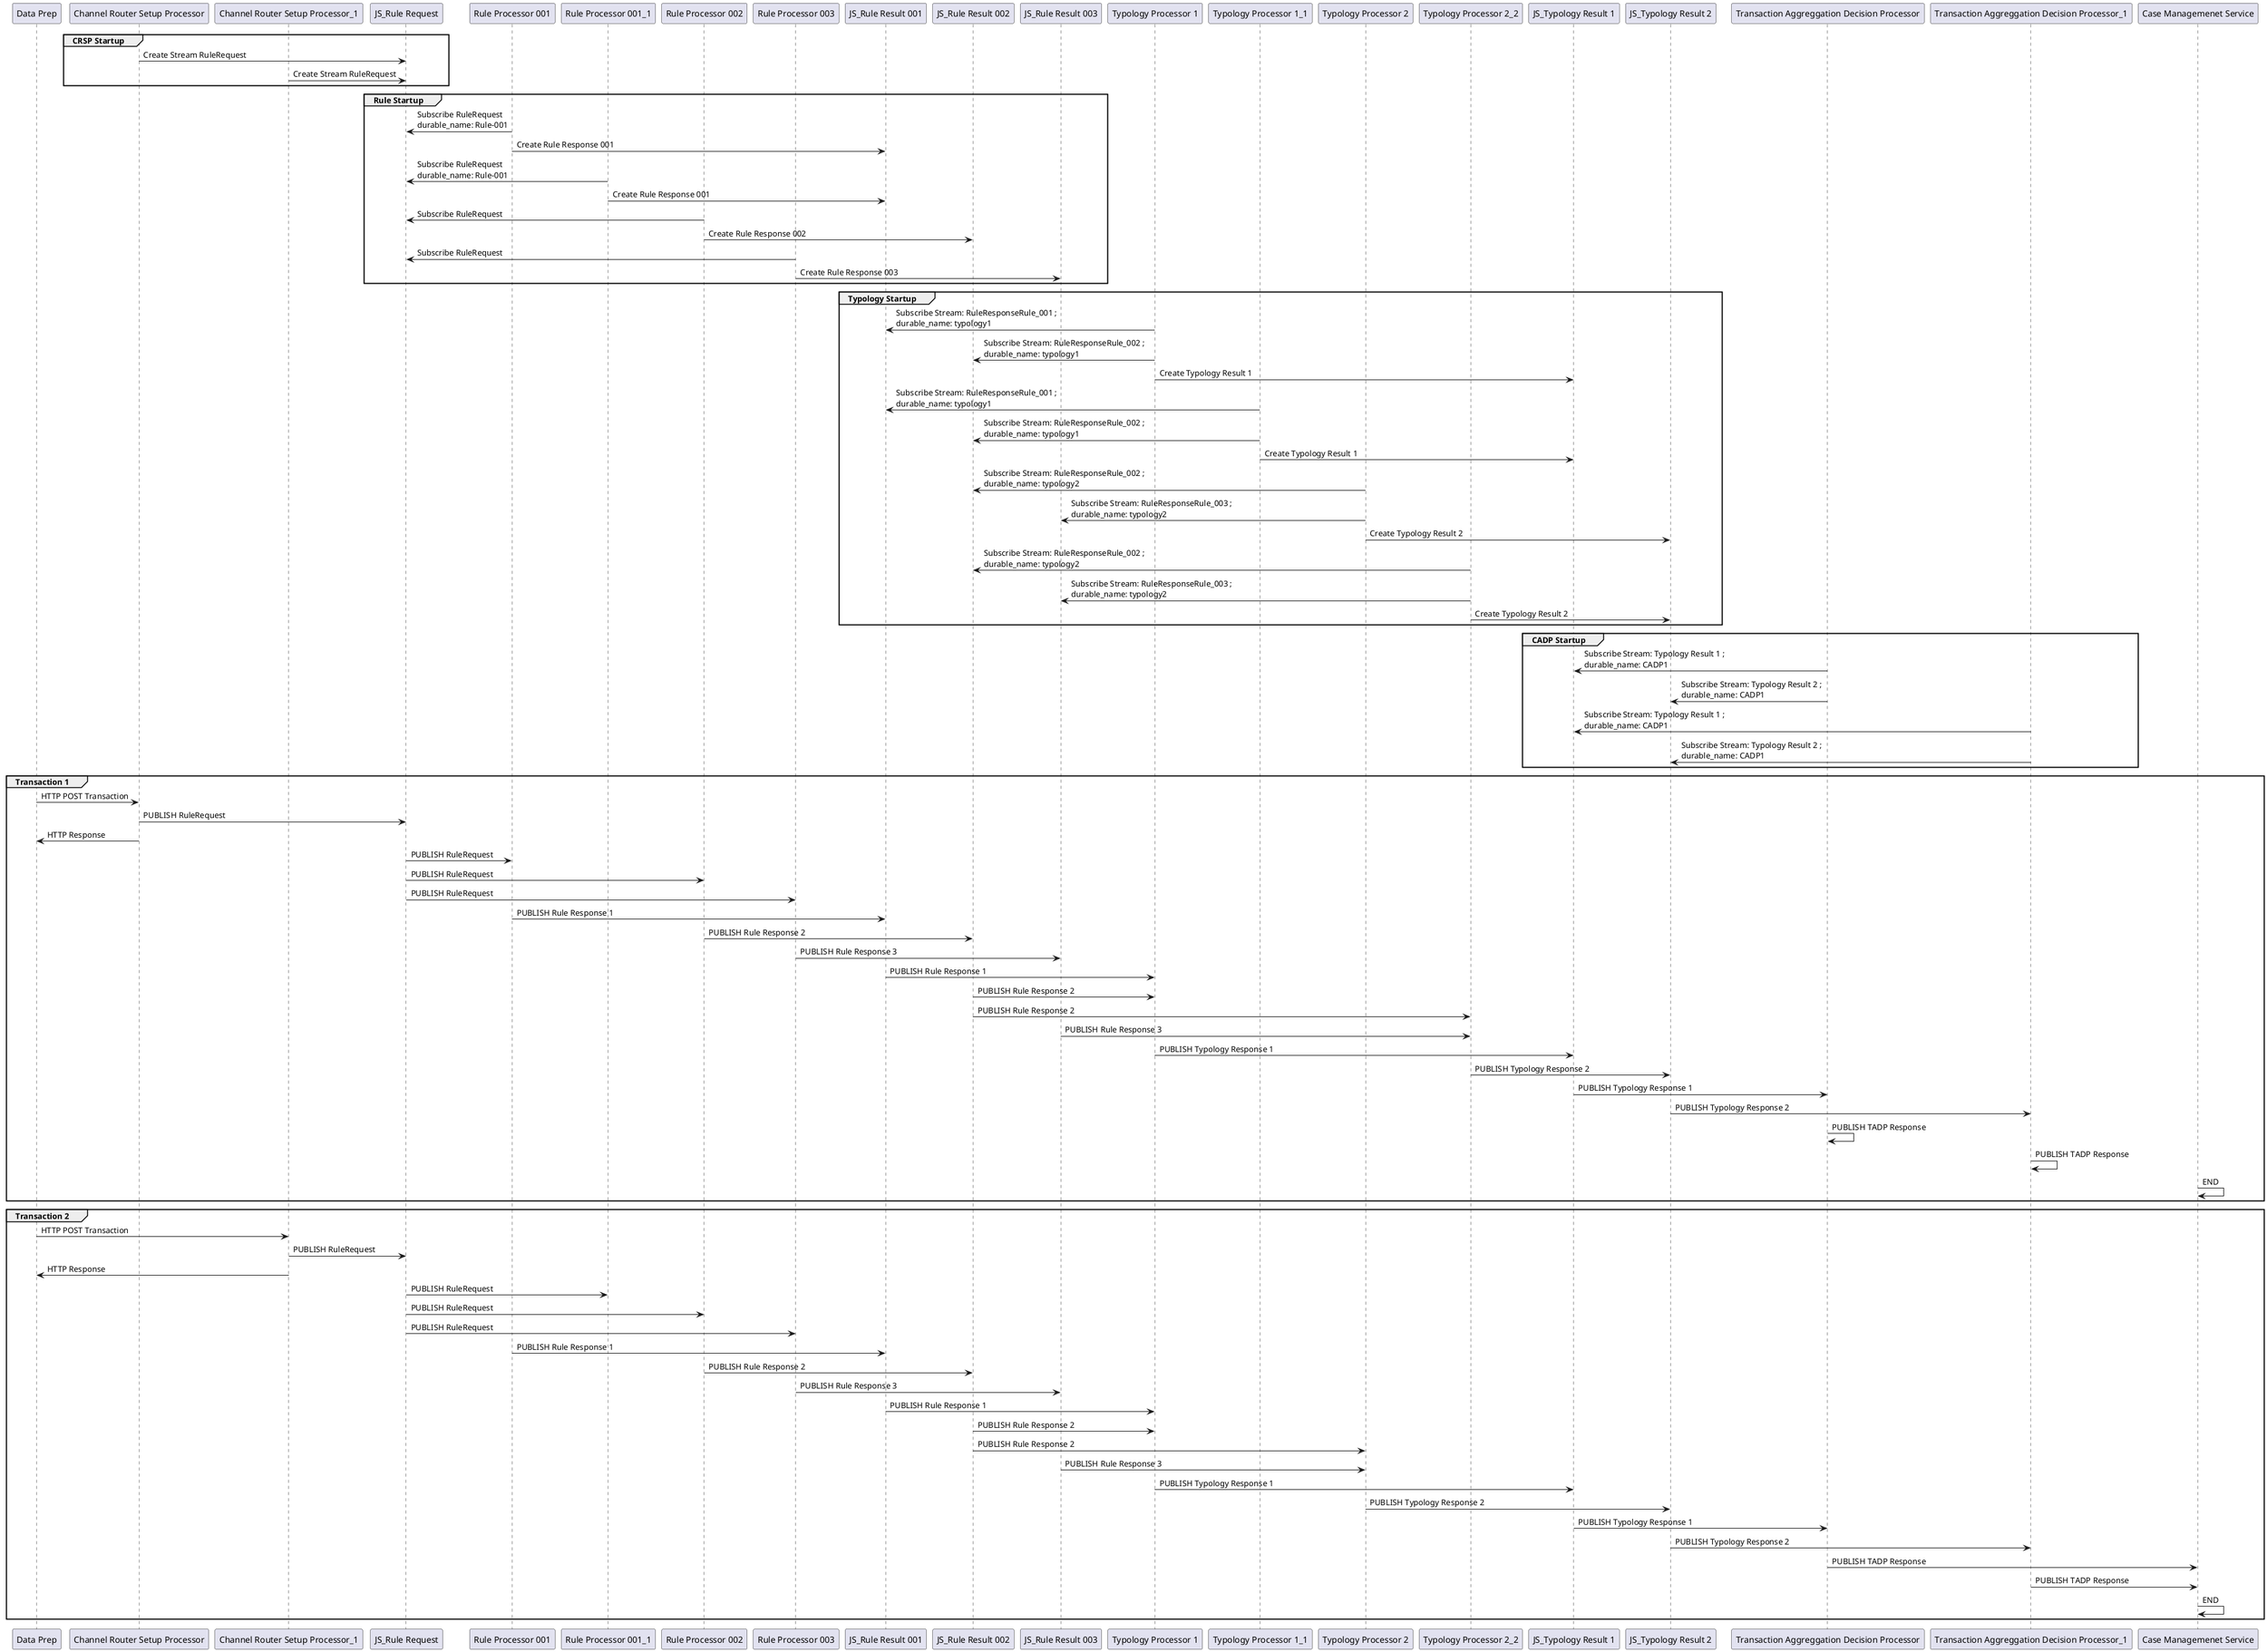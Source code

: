 @startuml Scale Typology Processor
participant "Data Prep" as dp
participant "Channel Router Setup Processor" as crsp
participant "Channel Router Setup Processor_1" as crsp1
participant "JS_Rule Request" as rr
participant "Rule Processor 001" as rp1
participant "Rule Processor 001_1" as rp1_1
participant "Rule Processor 002" as rp2
participant "Rule Processor 003" as rp3
participant "JS_Rule Result 001" as rr1
participant "JS_Rule Result 002" as rr2
participant "JS_Rule Result 003" as rr3
participant "Typology Processor 1" as t1
participant "Typology Processor 1_1" as t1_1
participant "Typology Processor 2" as t2
participant "Typology Processor 2_2" as t2_2
participant "JS_Typology Result 1" as tr1
participant "JS_Typology Result 2" as tr2
participant "Transaction Aggreggation Decision Processor" as cadp
participant "Transaction Aggreggation Decision Processor_1" as cadp_1
participant "Case Managemenet Service" as cm

group CRSP Startup
    crsp->rr: Create Stream RuleRequest
    crsp1->rr: Create Stream RuleRequest
    end group

    group Rule Startup
        rp1 -> rr: Subscribe RuleRequest\ndurable_name: Rule-001
        rp1 -> rr1 : Create Rule Response 001
        rp1_1 -> rr: Subscribe RuleRequest\ndurable_name: Rule-001
        rp1_1 -> rr1 : Create Rule Response 001
        rp2 -> rr: Subscribe RuleRequest
        rp2 -> rr2 : Create Rule Response 002
        rp3 -> rr: Subscribe RuleRequest
        rp3 -> rr3 : Create Rule Response 003
        end group

        group Typology Startup
            t1 -> rr1: Subscribe Stream: RuleResponseRule_001 ; \ndurable_name: typology1
            t1 -> rr2: Subscribe Stream: RuleResponseRule_002 ; \ndurable_name: typology1
            t1 -> tr1: Create Typology Result 1
            t1_1 -> rr1: Subscribe Stream: RuleResponseRule_001 ; \ndurable_name: typology1
            t1_1 -> rr2: Subscribe Stream: RuleResponseRule_002 ; \ndurable_name: typology1
            t1_1 -> tr1: Create Typology Result 1
            t2 -> rr2: Subscribe Stream: RuleResponseRule_002 ; \ndurable_name: typology2
            t2 -> rr3: Subscribe Stream: RuleResponseRule_003 ; \ndurable_name: typology2
            t2 -> tr2: Create Typology Result 2
            t2_2 -> rr2: Subscribe Stream: RuleResponseRule_002 ; \ndurable_name: typology2
            t2_2 -> rr3: Subscribe Stream: RuleResponseRule_003 ; \ndurable_name: typology2
            t2_2 -> tr2: Create Typology Result 2
            end group

            group CADP Startup
                cadp -> tr1: Subscribe Stream: Typology Result 1 ; \ndurable_name: CADP1
                cadp -> tr2: Subscribe Stream: Typology Result 2 ; \ndurable_name: CADP1
                cadp_1 -> tr1: Subscribe Stream: Typology Result 1 ; \ndurable_name: CADP1
                cadp_1 -> tr2: Subscribe Stream: Typology Result 2 ; \ndurable_name: CADP1
                end group

                group Transaction 1
                    dp->crsp: HTTP POST Transaction
                    crsp->rr: PUBLISH RuleRequest
                    crsp->dp: HTTP Response
                    rr->rp1: PUBLISH RuleRequest
                    rr->rp2: PUBLISH RuleRequest
                    rr->rp3: PUBLISH RuleRequest
                    rp1->rr1: PUBLISH Rule Response 1
                    rp2->rr2: PUBLISH Rule Response 2
                    rp3->rr3: PUBLISH Rule Response 3
                    rr1->t1: PUBLISH Rule Response 1
                    rr2->t1: PUBLISH Rule Response 2
                    rr2->t2_2: PUBLISH Rule Response 2
                    rr3->t2_2: PUBLISH Rule Response 3
                    t1->tr1: PUBLISH Typology Response 1
                    t2_2->tr2: PUBLISH Typology Response 2
                    tr1->cadp: PUBLISH Typology Response 1
                    tr2->cadp_1: PUBLISH Typology Response 2
                    cadp->cadp: PUBLISH TADP Response
                    cadp_1->cadp_1: PUBLISH TADP Response
                    cm->cm: END
                    end group
                
                group Transaction 2
                    dp->crsp1: HTTP POST Transaction
                    crsp1->rr: PUBLISH RuleRequest
                    crsp1->dp: HTTP Response
                    rr->rp1_1: PUBLISH RuleRequest
                    rr->rp2: PUBLISH RuleRequest
                    rr->rp3: PUBLISH RuleRequest
                    rp1->rr1: PUBLISH Rule Response 1
                    rp2->rr2: PUBLISH Rule Response 2
                    rp3->rr3: PUBLISH Rule Response 3
                    rr1->t1: PUBLISH Rule Response 1
                    rr2->t1: PUBLISH Rule Response 2
                    rr2->t2: PUBLISH Rule Response 2
                    rr3->t2: PUBLISH Rule Response 3
                    t1->tr1: PUBLISH Typology Response 1
                    t2->tr2: PUBLISH Typology Response 2
                    tr1->cadp: PUBLISH Typology Response 1
                    tr2->cadp_1: PUBLISH Typology Response 2
                    cadp->cm: PUBLISH TADP Response
                    cadp_1->cm: PUBLISH TADP Response
                    cm->cm: END
                    end group
                    @enduml